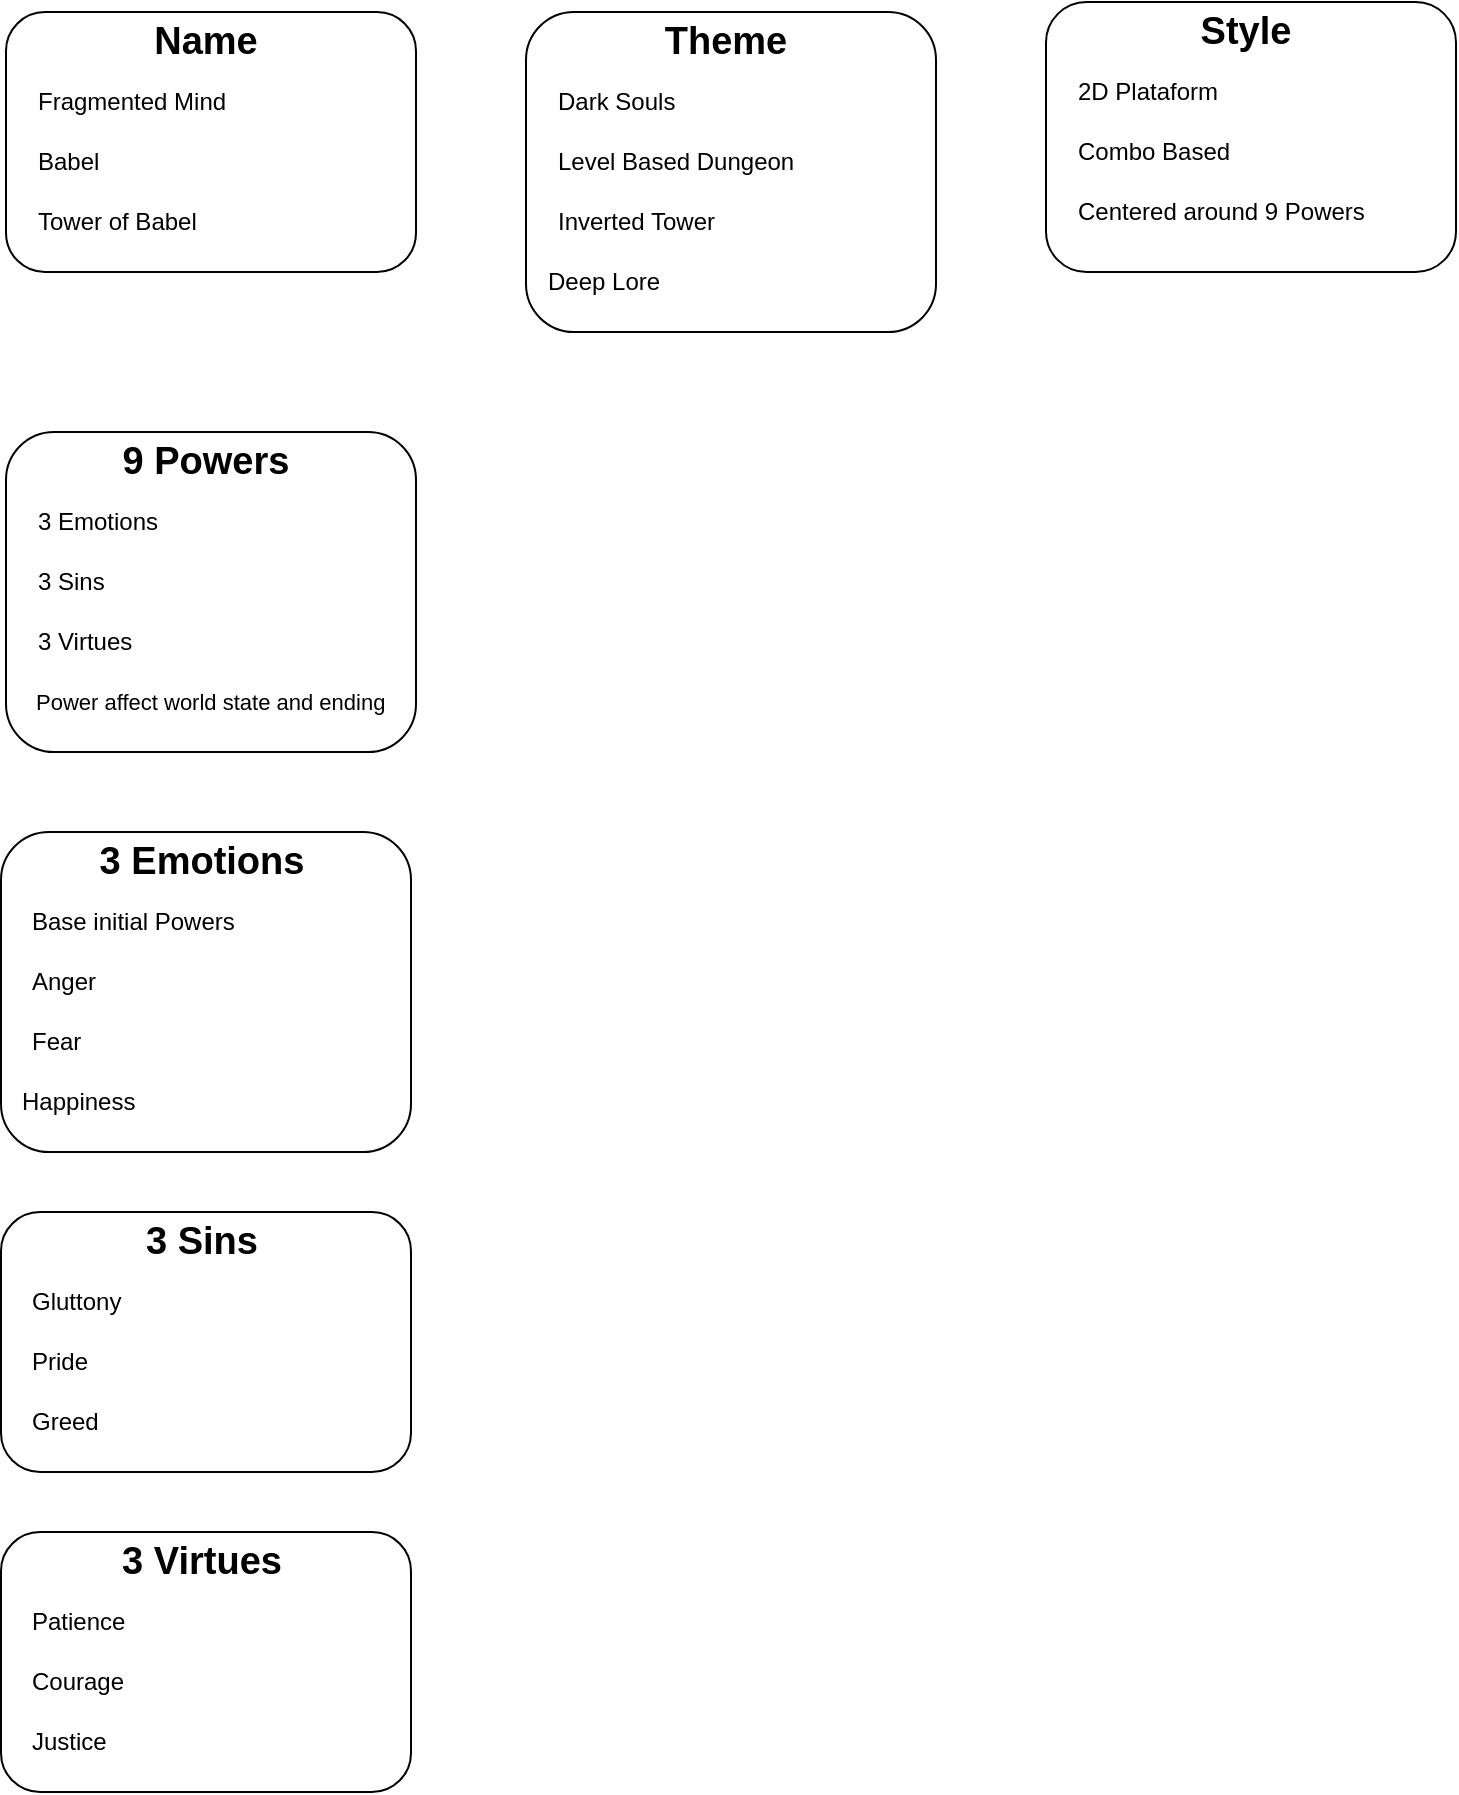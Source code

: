 <mxfile>
    <diagram id="Ba37yOd1DcigyHlVN3rC" name="Page-1">
        <mxGraphModel dx="1386" dy="723" grid="1" gridSize="10" guides="1" tooltips="1" connect="1" arrows="1" fold="1" page="1" pageScale="1" pageWidth="850" pageHeight="1100" math="0" shadow="0">
            <root>
                <mxCell id="0"/>
                <mxCell id="1" parent="0"/>
                <mxCell id="2" value="" style="rounded=1;whiteSpace=wrap;html=1;movable=1;resizable=1;rotatable=1;deletable=1;editable=1;locked=0;connectable=1;" vertex="1" parent="1">
                    <mxGeometry x="40" y="30" width="205" height="130" as="geometry"/>
                </mxCell>
                <mxCell id="3" value="Name" style="text;html=1;align=center;verticalAlign=middle;whiteSpace=wrap;rounded=0;fontStyle=1;fontSize=19;movable=1;resizable=1;rotatable=1;deletable=1;editable=1;locked=0;connectable=1;" vertex="1" parent="1">
                    <mxGeometry x="40" y="30" width="200" height="30" as="geometry"/>
                </mxCell>
                <mxCell id="5" value="Fragmented Mind" style="text;html=1;align=left;verticalAlign=middle;whiteSpace=wrap;rounded=0;movable=1;resizable=1;rotatable=1;deletable=1;editable=1;locked=0;connectable=1;" vertex="1" parent="1">
                    <mxGeometry x="53.75" y="60" width="187.5" height="30" as="geometry"/>
                </mxCell>
                <mxCell id="6" value="Babel" style="text;html=1;align=left;verticalAlign=middle;whiteSpace=wrap;rounded=0;movable=1;resizable=1;rotatable=1;deletable=1;editable=1;locked=0;connectable=1;" vertex="1" parent="1">
                    <mxGeometry x="53.75" y="90" width="187.5" height="30" as="geometry"/>
                </mxCell>
                <mxCell id="7" value="Tower of Babel" style="text;html=1;align=left;verticalAlign=middle;whiteSpace=wrap;rounded=0;movable=1;resizable=1;rotatable=1;deletable=1;editable=1;locked=0;connectable=1;" vertex="1" parent="1">
                    <mxGeometry x="53.75" y="120" width="187.5" height="30" as="geometry"/>
                </mxCell>
                <mxCell id="8" value="" style="rounded=1;whiteSpace=wrap;html=1;movable=1;resizable=1;rotatable=1;deletable=1;editable=1;locked=0;connectable=1;" vertex="1" parent="1">
                    <mxGeometry x="300" y="30" width="205" height="160" as="geometry"/>
                </mxCell>
                <mxCell id="9" value="Theme" style="text;html=1;align=center;verticalAlign=middle;whiteSpace=wrap;rounded=0;fontStyle=1;fontSize=19;movable=1;resizable=1;rotatable=1;deletable=1;editable=1;locked=0;connectable=1;" vertex="1" parent="1">
                    <mxGeometry x="300" y="30" width="200" height="30" as="geometry"/>
                </mxCell>
                <mxCell id="10" value="Dark Souls" style="text;html=1;align=left;verticalAlign=middle;whiteSpace=wrap;rounded=0;movable=1;resizable=1;rotatable=1;deletable=1;editable=1;locked=0;connectable=1;" vertex="1" parent="1">
                    <mxGeometry x="313.75" y="60" width="187.5" height="30" as="geometry"/>
                </mxCell>
                <mxCell id="11" value="Level Based Dungeon" style="text;html=1;align=left;verticalAlign=middle;whiteSpace=wrap;rounded=0;movable=1;resizable=1;rotatable=1;deletable=1;editable=1;locked=0;connectable=1;" vertex="1" parent="1">
                    <mxGeometry x="313.75" y="90" width="187.5" height="30" as="geometry"/>
                </mxCell>
                <mxCell id="12" value="Inverted Tower" style="text;html=1;align=left;verticalAlign=middle;whiteSpace=wrap;rounded=0;movable=1;resizable=1;rotatable=1;deletable=1;editable=1;locked=0;connectable=1;" vertex="1" parent="1">
                    <mxGeometry x="313.75" y="120" width="187.5" height="30" as="geometry"/>
                </mxCell>
                <mxCell id="13" value="Deep Lore" style="text;html=1;align=left;verticalAlign=middle;whiteSpace=wrap;rounded=0;movable=1;resizable=1;rotatable=1;deletable=1;editable=1;locked=0;connectable=1;" vertex="1" parent="1">
                    <mxGeometry x="308.75" y="150" width="187.5" height="30" as="geometry"/>
                </mxCell>
                <mxCell id="14" value="" style="rounded=1;whiteSpace=wrap;html=1;movable=1;resizable=1;rotatable=1;deletable=1;editable=1;locked=0;connectable=1;" vertex="1" parent="1">
                    <mxGeometry x="560" y="25" width="205" height="135" as="geometry"/>
                </mxCell>
                <mxCell id="15" value="Style" style="text;html=1;align=center;verticalAlign=middle;whiteSpace=wrap;rounded=0;fontStyle=1;fontSize=19;movable=1;resizable=1;rotatable=1;deletable=1;editable=1;locked=0;connectable=1;" vertex="1" parent="1">
                    <mxGeometry x="560" y="25" width="200" height="30" as="geometry"/>
                </mxCell>
                <mxCell id="16" value="2D Plataform" style="text;html=1;align=left;verticalAlign=middle;whiteSpace=wrap;rounded=0;movable=1;resizable=1;rotatable=1;deletable=1;editable=1;locked=0;connectable=1;" vertex="1" parent="1">
                    <mxGeometry x="573.75" y="55" width="187.5" height="30" as="geometry"/>
                </mxCell>
                <mxCell id="17" value="Combo Based" style="text;html=1;align=left;verticalAlign=middle;whiteSpace=wrap;rounded=0;movable=1;resizable=1;rotatable=1;deletable=1;editable=1;locked=0;connectable=1;" vertex="1" parent="1">
                    <mxGeometry x="573.75" y="85" width="187.5" height="30" as="geometry"/>
                </mxCell>
                <mxCell id="18" value="Centered around 9 Powers" style="text;html=1;align=left;verticalAlign=middle;whiteSpace=wrap;rounded=0;movable=1;resizable=1;rotatable=1;deletable=1;editable=1;locked=0;connectable=1;" vertex="1" parent="1">
                    <mxGeometry x="573.75" y="115" width="187.5" height="30" as="geometry"/>
                </mxCell>
                <mxCell id="20" value="" style="rounded=1;whiteSpace=wrap;html=1;movable=1;resizable=1;rotatable=1;deletable=1;editable=1;locked=0;connectable=1;" vertex="1" parent="1">
                    <mxGeometry x="40" y="240" width="205" height="160" as="geometry"/>
                </mxCell>
                <mxCell id="21" value="9 Powers" style="text;html=1;align=center;verticalAlign=middle;whiteSpace=wrap;rounded=0;fontStyle=1;fontSize=19;movable=1;resizable=1;rotatable=1;deletable=1;editable=1;locked=0;connectable=1;" vertex="1" parent="1">
                    <mxGeometry x="40" y="240" width="200" height="30" as="geometry"/>
                </mxCell>
                <mxCell id="22" value="3 Emotions" style="text;html=1;align=left;verticalAlign=middle;whiteSpace=wrap;rounded=0;movable=1;resizable=1;rotatable=1;deletable=1;editable=1;locked=0;connectable=1;" vertex="1" parent="1">
                    <mxGeometry x="53.75" y="270" width="187.5" height="30" as="geometry"/>
                </mxCell>
                <mxCell id="23" value="3 Sins" style="text;html=1;align=left;verticalAlign=middle;whiteSpace=wrap;rounded=0;movable=1;resizable=1;rotatable=1;deletable=1;editable=1;locked=0;connectable=1;" vertex="1" parent="1">
                    <mxGeometry x="53.75" y="300" width="187.5" height="30" as="geometry"/>
                </mxCell>
                <mxCell id="24" value="&lt;span style=&quot;color: rgb(0, 0, 0);&quot;&gt;3 Virtues&lt;/span&gt;" style="text;html=1;align=left;verticalAlign=middle;whiteSpace=wrap;rounded=0;movable=1;resizable=1;rotatable=1;deletable=1;editable=1;locked=0;connectable=1;" vertex="1" parent="1">
                    <mxGeometry x="53.75" y="330" width="187.5" height="30" as="geometry"/>
                </mxCell>
                <mxCell id="25" value="Power affect world state and ending" style="text;html=1;align=left;verticalAlign=middle;whiteSpace=wrap;rounded=0;movable=1;resizable=1;rotatable=1;deletable=1;editable=1;locked=0;connectable=1;fontSize=11;" vertex="1" parent="1">
                    <mxGeometry x="52.5" y="360" width="187.5" height="30" as="geometry"/>
                </mxCell>
                <mxCell id="32" value="" style="rounded=1;whiteSpace=wrap;html=1;movable=1;resizable=1;rotatable=1;deletable=1;editable=1;locked=0;connectable=1;" vertex="1" parent="1">
                    <mxGeometry x="37.5" y="440" width="205" height="160" as="geometry"/>
                </mxCell>
                <mxCell id="33" value="3 Emotions" style="text;html=1;align=center;verticalAlign=middle;whiteSpace=wrap;rounded=0;fontStyle=1;fontSize=19;movable=1;resizable=1;rotatable=1;deletable=1;editable=1;locked=0;connectable=1;" vertex="1" parent="1">
                    <mxGeometry x="37.5" y="440" width="200" height="30" as="geometry"/>
                </mxCell>
                <mxCell id="34" value="Base initial Powers" style="text;html=1;align=left;verticalAlign=middle;whiteSpace=wrap;rounded=0;movable=1;resizable=1;rotatable=1;deletable=1;editable=1;locked=0;connectable=1;" vertex="1" parent="1">
                    <mxGeometry x="51.25" y="470" width="187.5" height="30" as="geometry"/>
                </mxCell>
                <mxCell id="35" value="Anger" style="text;html=1;align=left;verticalAlign=middle;whiteSpace=wrap;rounded=0;movable=1;resizable=1;rotatable=1;deletable=1;editable=1;locked=0;connectable=1;" vertex="1" parent="1">
                    <mxGeometry x="51.25" y="500" width="187.5" height="30" as="geometry"/>
                </mxCell>
                <mxCell id="36" value="Fear" style="text;html=1;align=left;verticalAlign=middle;whiteSpace=wrap;rounded=0;movable=1;resizable=1;rotatable=1;deletable=1;editable=1;locked=0;connectable=1;" vertex="1" parent="1">
                    <mxGeometry x="51.25" y="530" width="187.5" height="30" as="geometry"/>
                </mxCell>
                <mxCell id="37" value="Happiness" style="text;html=1;align=left;verticalAlign=middle;whiteSpace=wrap;rounded=0;movable=1;resizable=1;rotatable=1;deletable=1;editable=1;locked=0;connectable=1;" vertex="1" parent="1">
                    <mxGeometry x="46.25" y="560" width="187.5" height="30" as="geometry"/>
                </mxCell>
                <mxCell id="44" value="" style="rounded=1;whiteSpace=wrap;html=1;movable=1;resizable=1;rotatable=1;deletable=1;editable=1;locked=0;connectable=1;" vertex="1" parent="1">
                    <mxGeometry x="37.5" y="630" width="205" height="130" as="geometry"/>
                </mxCell>
                <mxCell id="45" value="3 Sins" style="text;html=1;align=center;verticalAlign=middle;whiteSpace=wrap;rounded=0;fontStyle=1;fontSize=19;movable=1;resizable=1;rotatable=1;deletable=1;editable=1;locked=0;connectable=1;" vertex="1" parent="1">
                    <mxGeometry x="37.5" y="630" width="200" height="30" as="geometry"/>
                </mxCell>
                <mxCell id="46" value="Gluttony" style="text;html=1;align=left;verticalAlign=middle;whiteSpace=wrap;rounded=0;movable=1;resizable=1;rotatable=1;deletable=1;editable=1;locked=0;connectable=1;" vertex="1" parent="1">
                    <mxGeometry x="51.25" y="660" width="187.5" height="30" as="geometry"/>
                </mxCell>
                <mxCell id="47" value="Pride" style="text;html=1;align=left;verticalAlign=middle;whiteSpace=wrap;rounded=0;movable=1;resizable=1;rotatable=1;deletable=1;editable=1;locked=0;connectable=1;" vertex="1" parent="1">
                    <mxGeometry x="51.25" y="690" width="187.5" height="30" as="geometry"/>
                </mxCell>
                <mxCell id="48" value="Greed" style="text;html=1;align=left;verticalAlign=middle;whiteSpace=wrap;rounded=0;movable=1;resizable=1;rotatable=1;deletable=1;editable=1;locked=0;connectable=1;" vertex="1" parent="1">
                    <mxGeometry x="51.25" y="720" width="187.5" height="30" as="geometry"/>
                </mxCell>
                <mxCell id="50" value="" style="rounded=1;whiteSpace=wrap;html=1;movable=1;resizable=1;rotatable=1;deletable=1;editable=1;locked=0;connectable=1;" vertex="1" parent="1">
                    <mxGeometry x="37.5" y="790" width="205" height="130" as="geometry"/>
                </mxCell>
                <mxCell id="51" value="3 Virtues" style="text;html=1;align=center;verticalAlign=middle;whiteSpace=wrap;rounded=0;fontStyle=1;fontSize=19;movable=1;resizable=1;rotatable=1;deletable=1;editable=1;locked=0;connectable=1;" vertex="1" parent="1">
                    <mxGeometry x="37.5" y="790" width="200" height="30" as="geometry"/>
                </mxCell>
                <mxCell id="52" value="Patience" style="text;html=1;align=left;verticalAlign=middle;whiteSpace=wrap;rounded=0;movable=1;resizable=1;rotatable=1;deletable=1;editable=1;locked=0;connectable=1;" vertex="1" parent="1">
                    <mxGeometry x="51.25" y="820" width="187.5" height="30" as="geometry"/>
                </mxCell>
                <mxCell id="53" value="Courage" style="text;html=1;align=left;verticalAlign=middle;whiteSpace=wrap;rounded=0;movable=1;resizable=1;rotatable=1;deletable=1;editable=1;locked=0;connectable=1;" vertex="1" parent="1">
                    <mxGeometry x="51.25" y="850" width="187.5" height="30" as="geometry"/>
                </mxCell>
                <mxCell id="54" value="Justice" style="text;html=1;align=left;verticalAlign=middle;whiteSpace=wrap;rounded=0;movable=1;resizable=1;rotatable=1;deletable=1;editable=1;locked=0;connectable=1;" vertex="1" parent="1">
                    <mxGeometry x="51.25" y="880" width="187.5" height="30" as="geometry"/>
                </mxCell>
            </root>
        </mxGraphModel>
    </diagram>
</mxfile>